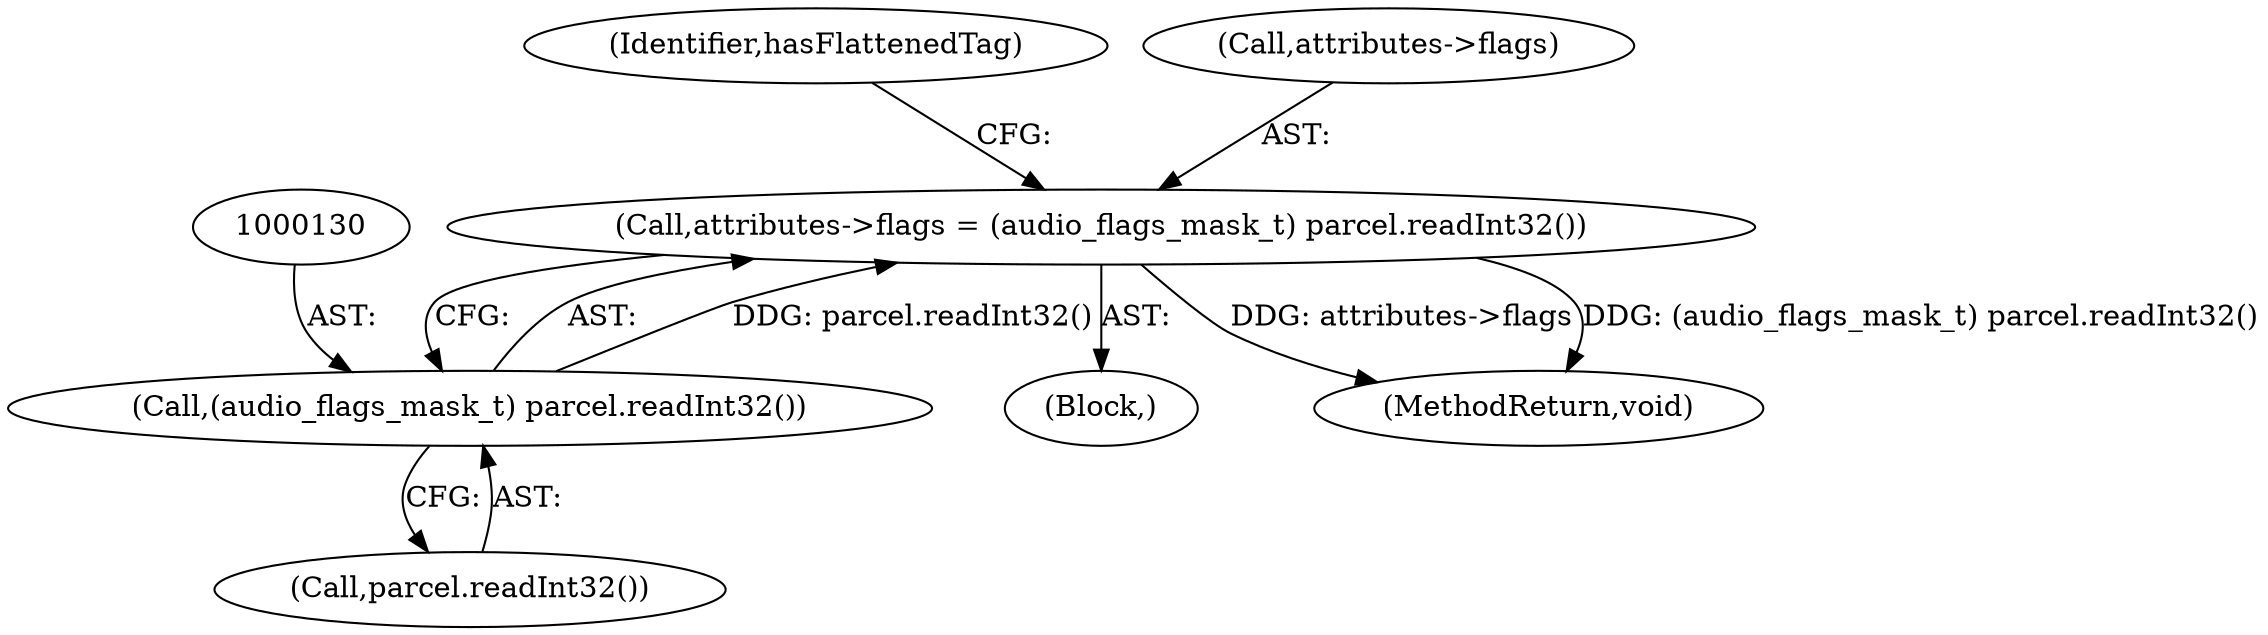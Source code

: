 digraph "0_Android_3944c65637dfed14a5a895685edfa4bacaf9f76e@pointer" {
"1000125" [label="(Call,attributes->flags = (audio_flags_mask_t) parcel.readInt32())"];
"1000129" [label="(Call,(audio_flags_mask_t) parcel.readInt32())"];
"1000129" [label="(Call,(audio_flags_mask_t) parcel.readInt32())"];
"1000134" [label="(Identifier,hasFlattenedTag)"];
"1000126" [label="(Call,attributes->flags)"];
"1000131" [label="(Call,parcel.readInt32())"];
"1000125" [label="(Call,attributes->flags = (audio_flags_mask_t) parcel.readInt32())"];
"1000103" [label="(Block,)"];
"1000202" [label="(MethodReturn,void)"];
"1000125" -> "1000103"  [label="AST: "];
"1000125" -> "1000129"  [label="CFG: "];
"1000126" -> "1000125"  [label="AST: "];
"1000129" -> "1000125"  [label="AST: "];
"1000134" -> "1000125"  [label="CFG: "];
"1000125" -> "1000202"  [label="DDG: attributes->flags"];
"1000125" -> "1000202"  [label="DDG: (audio_flags_mask_t) parcel.readInt32()"];
"1000129" -> "1000125"  [label="DDG: parcel.readInt32()"];
"1000129" -> "1000131"  [label="CFG: "];
"1000130" -> "1000129"  [label="AST: "];
"1000131" -> "1000129"  [label="AST: "];
}
